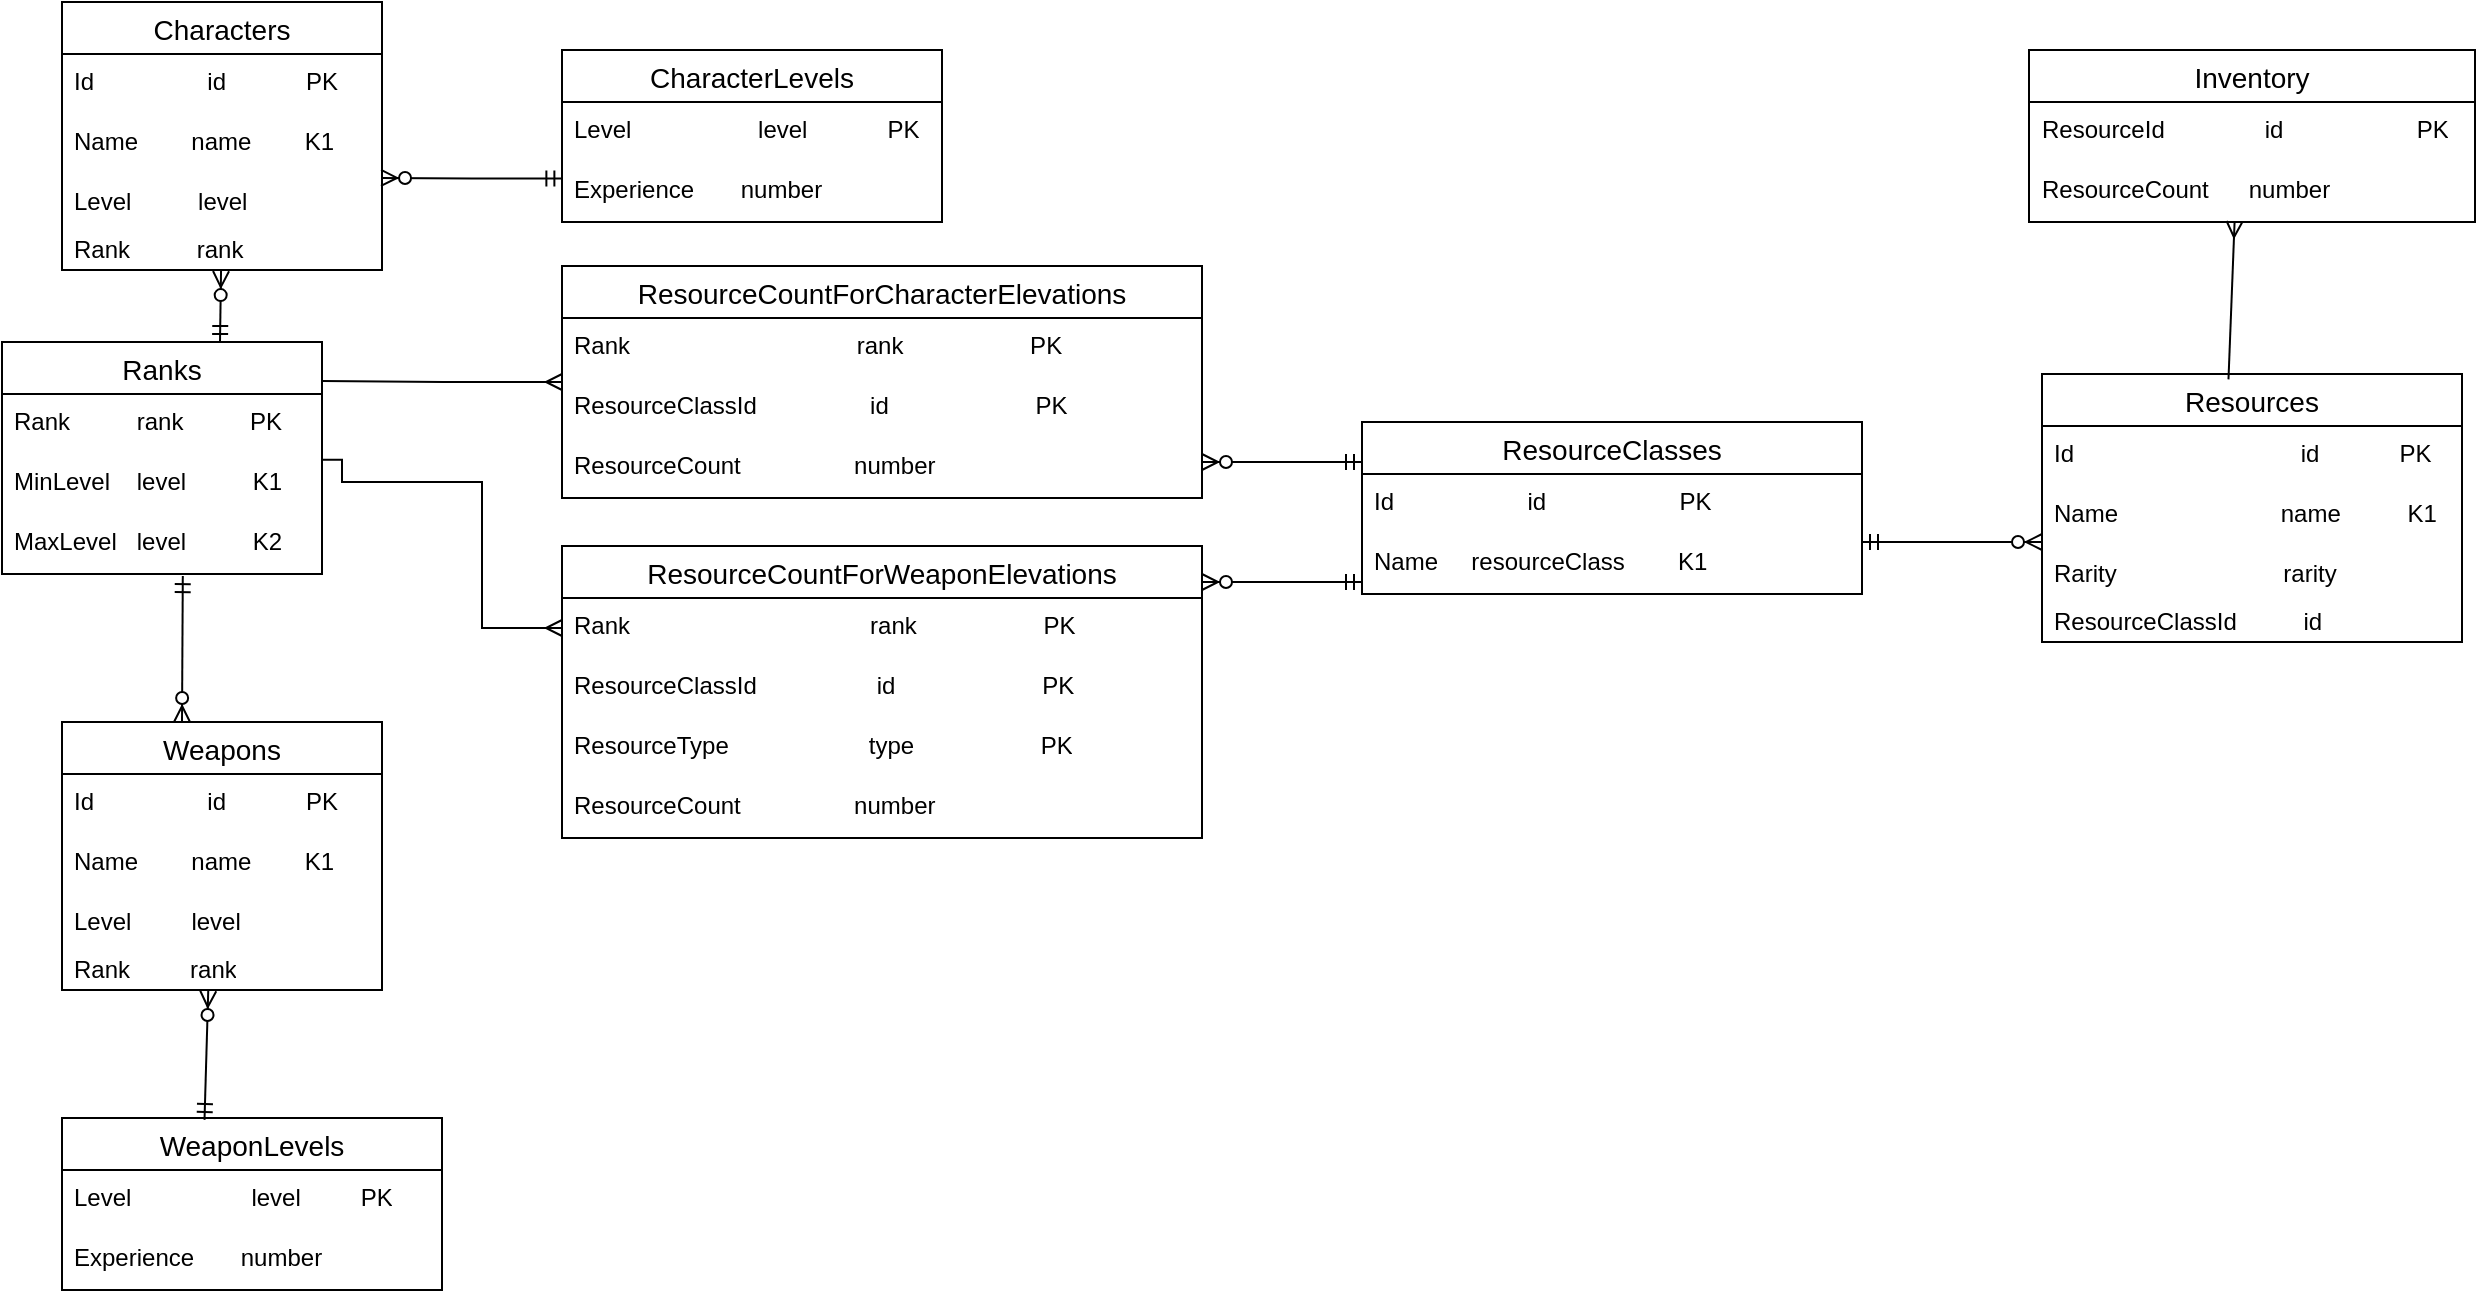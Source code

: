 <mxfile version="22.1.7" type="device">
  <diagram name="Страница — 1" id="cmlJvoD0FTOgaTUszq73">
    <mxGraphModel dx="1290" dy="566" grid="1" gridSize="10" guides="1" tooltips="1" connect="1" arrows="1" fold="1" page="1" pageScale="1" pageWidth="827" pageHeight="1169" math="0" shadow="0">
      <root>
        <mxCell id="0" />
        <mxCell id="1" parent="0" />
        <mxCell id="PH4KeS33Tz7tsbw5ySrN-1" value="Characters" style="swimlane;fontStyle=0;childLayout=stackLayout;horizontal=1;startSize=26;horizontalStack=0;resizeParent=1;resizeParentMax=0;resizeLast=0;collapsible=1;marginBottom=0;align=center;fontSize=14;" parent="1" vertex="1">
          <mxGeometry x="30" y="30" width="160" height="134" as="geometry" />
        </mxCell>
        <mxCell id="PH4KeS33Tz7tsbw5ySrN-2" value="Id&amp;nbsp; &amp;nbsp; &amp;nbsp; &amp;nbsp; &amp;nbsp; &amp;nbsp; &amp;nbsp; &amp;nbsp; &amp;nbsp;id&amp;nbsp; &amp;nbsp; &amp;nbsp; &amp;nbsp; &amp;nbsp; &amp;nbsp; PK" style="text;strokeColor=none;fillColor=none;spacingLeft=4;spacingRight=4;overflow=hidden;rotatable=0;points=[[0,0.5],[1,0.5]];portConstraint=eastwest;fontSize=12;whiteSpace=wrap;html=1;" parent="PH4KeS33Tz7tsbw5ySrN-1" vertex="1">
          <mxGeometry y="26" width="160" height="30" as="geometry" />
        </mxCell>
        <mxCell id="PH4KeS33Tz7tsbw5ySrN-3" value="Name&amp;nbsp; &amp;nbsp; &amp;nbsp; &amp;nbsp; name&amp;nbsp; &amp;nbsp; &amp;nbsp; &amp;nbsp; K1" style="text;strokeColor=none;fillColor=none;spacingLeft=4;spacingRight=4;overflow=hidden;rotatable=0;points=[[0,0.5],[1,0.5]];portConstraint=eastwest;fontSize=12;whiteSpace=wrap;html=1;" parent="PH4KeS33Tz7tsbw5ySrN-1" vertex="1">
          <mxGeometry y="56" width="160" height="30" as="geometry" />
        </mxCell>
        <mxCell id="PH4KeS33Tz7tsbw5ySrN-4" value="Level&amp;nbsp; &amp;nbsp; &amp;nbsp; &amp;nbsp; &amp;nbsp; level&amp;nbsp; &amp;nbsp; &amp;nbsp;" style="text;strokeColor=none;fillColor=none;spacingLeft=4;spacingRight=4;overflow=hidden;rotatable=0;points=[[0,0.5],[1,0.5]];portConstraint=eastwest;fontSize=12;whiteSpace=wrap;html=1;" parent="PH4KeS33Tz7tsbw5ySrN-1" vertex="1">
          <mxGeometry y="86" width="160" height="24" as="geometry" />
        </mxCell>
        <mxCell id="PH4KeS33Tz7tsbw5ySrN-5" value="Rank&amp;nbsp; &amp;nbsp; &amp;nbsp; &amp;nbsp; &amp;nbsp; rank" style="text;strokeColor=none;fillColor=none;spacingLeft=4;spacingRight=4;overflow=hidden;rotatable=0;points=[[0,0.5],[1,0.5]];portConstraint=eastwest;fontSize=12;whiteSpace=wrap;html=1;" parent="PH4KeS33Tz7tsbw5ySrN-1" vertex="1">
          <mxGeometry y="110" width="160" height="24" as="geometry" />
        </mxCell>
        <mxCell id="PH4KeS33Tz7tsbw5ySrN-23" value="Resources" style="swimlane;fontStyle=0;childLayout=stackLayout;horizontal=1;startSize=26;horizontalStack=0;resizeParent=1;resizeParentMax=0;resizeLast=0;collapsible=1;marginBottom=0;align=center;fontSize=14;" parent="1" vertex="1">
          <mxGeometry x="1020" y="216" width="210" height="134" as="geometry" />
        </mxCell>
        <mxCell id="PH4KeS33Tz7tsbw5ySrN-24" value="Id&amp;nbsp; &amp;nbsp; &amp;nbsp; &amp;nbsp; &amp;nbsp; &amp;nbsp; &amp;nbsp; &amp;nbsp; &amp;nbsp;&lt;span style=&quot;white-space: pre;&quot;&gt;&#x9;&lt;/span&gt;&lt;span style=&quot;white-space: pre;&quot;&gt;&#x9;&lt;/span&gt;&amp;nbsp; &amp;nbsp; &amp;nbsp;id&amp;nbsp; &amp;nbsp; &amp;nbsp; &amp;nbsp; &amp;nbsp; &amp;nbsp; PK" style="text;strokeColor=none;fillColor=none;spacingLeft=4;spacingRight=4;overflow=hidden;rotatable=0;points=[[0,0.5],[1,0.5]];portConstraint=eastwest;fontSize=12;whiteSpace=wrap;html=1;" parent="PH4KeS33Tz7tsbw5ySrN-23" vertex="1">
          <mxGeometry y="26" width="210" height="30" as="geometry" />
        </mxCell>
        <mxCell id="PH4KeS33Tz7tsbw5ySrN-25" value="Name&amp;nbsp; &amp;nbsp; &amp;nbsp; &amp;nbsp; &lt;span style=&quot;white-space: pre;&quot;&gt;&#x9;&lt;/span&gt;&amp;nbsp; &lt;span style=&quot;white-space: pre;&quot;&gt;&#x9;&lt;/span&gt;&amp;nbsp;&amp;nbsp;name&amp;nbsp; &amp;nbsp; &amp;nbsp; &amp;nbsp; &amp;nbsp; K1" style="text;strokeColor=none;fillColor=none;spacingLeft=4;spacingRight=4;overflow=hidden;rotatable=0;points=[[0,0.5],[1,0.5]];portConstraint=eastwest;fontSize=12;whiteSpace=wrap;html=1;" parent="PH4KeS33Tz7tsbw5ySrN-23" vertex="1">
          <mxGeometry y="56" width="210" height="30" as="geometry" />
        </mxCell>
        <mxCell id="PH4KeS33Tz7tsbw5ySrN-26" value="Rarity&amp;nbsp; &amp;nbsp; &amp;nbsp; &amp;nbsp; &amp;nbsp; &amp;nbsp; &amp;nbsp; &amp;nbsp; &amp;nbsp; &amp;nbsp; &amp;nbsp; &amp;nbsp; &amp;nbsp;rarity&amp;nbsp; &amp;nbsp; &amp;nbsp;" style="text;strokeColor=none;fillColor=none;spacingLeft=4;spacingRight=4;overflow=hidden;rotatable=0;points=[[0,0.5],[1,0.5]];portConstraint=eastwest;fontSize=12;whiteSpace=wrap;html=1;" parent="PH4KeS33Tz7tsbw5ySrN-23" vertex="1">
          <mxGeometry y="86" width="210" height="24" as="geometry" />
        </mxCell>
        <mxCell id="PH4KeS33Tz7tsbw5ySrN-27" value="ResourceClassId&amp;nbsp; &amp;nbsp; &amp;nbsp; &amp;nbsp; &amp;nbsp; id" style="text;strokeColor=none;fillColor=none;spacingLeft=4;spacingRight=4;overflow=hidden;rotatable=0;points=[[0,0.5],[1,0.5]];portConstraint=eastwest;fontSize=12;whiteSpace=wrap;html=1;" parent="PH4KeS33Tz7tsbw5ySrN-23" vertex="1">
          <mxGeometry y="110" width="210" height="24" as="geometry" />
        </mxCell>
        <mxCell id="PH4KeS33Tz7tsbw5ySrN-28" value="ResourceClasses" style="swimlane;fontStyle=0;childLayout=stackLayout;horizontal=1;startSize=26;horizontalStack=0;resizeParent=1;resizeParentMax=0;resizeLast=0;collapsible=1;marginBottom=0;align=center;fontSize=14;" parent="1" vertex="1">
          <mxGeometry x="680" y="240" width="250" height="86" as="geometry" />
        </mxCell>
        <mxCell id="PH4KeS33Tz7tsbw5ySrN-29" value="Id&amp;nbsp; &amp;nbsp; &amp;nbsp; &amp;nbsp; &amp;nbsp; &amp;nbsp; &amp;nbsp; &amp;nbsp; &amp;nbsp; &amp;nbsp; id&amp;nbsp; &amp;nbsp; &amp;nbsp; &amp;nbsp; &amp;nbsp; &amp;nbsp; &amp;nbsp; &amp;nbsp; &amp;nbsp; &amp;nbsp; PK" style="text;strokeColor=none;fillColor=none;spacingLeft=4;spacingRight=4;overflow=hidden;rotatable=0;points=[[0,0.5],[1,0.5]];portConstraint=eastwest;fontSize=12;whiteSpace=wrap;html=1;" parent="PH4KeS33Tz7tsbw5ySrN-28" vertex="1">
          <mxGeometry y="26" width="250" height="30" as="geometry" />
        </mxCell>
        <mxCell id="PH4KeS33Tz7tsbw5ySrN-30" value="Name&amp;nbsp; &amp;nbsp; &amp;nbsp;resourceClass&amp;nbsp; &amp;nbsp; &amp;nbsp; &amp;nbsp; K1" style="text;strokeColor=none;fillColor=none;spacingLeft=4;spacingRight=4;overflow=hidden;rotatable=0;points=[[0,0.5],[1,0.5]];portConstraint=eastwest;fontSize=12;whiteSpace=wrap;html=1;" parent="PH4KeS33Tz7tsbw5ySrN-28" vertex="1">
          <mxGeometry y="56" width="250" height="30" as="geometry" />
        </mxCell>
        <mxCell id="PH4KeS33Tz7tsbw5ySrN-32" value="ResourceCountForCharacterElevations" style="swimlane;fontStyle=0;childLayout=stackLayout;horizontal=1;startSize=26;horizontalStack=0;resizeParent=1;resizeParentMax=0;resizeLast=0;collapsible=1;marginBottom=0;align=center;fontSize=14;" parent="1" vertex="1">
          <mxGeometry x="280" y="162" width="320" height="116" as="geometry" />
        </mxCell>
        <mxCell id="PH4KeS33Tz7tsbw5ySrN-33" value="Rank&amp;nbsp; &amp;nbsp; &amp;nbsp; &amp;nbsp; &amp;nbsp; &amp;nbsp; &amp;nbsp; &amp;nbsp; &amp;nbsp; &amp;nbsp; &amp;nbsp; &amp;nbsp; &amp;nbsp; &amp;nbsp; &amp;nbsp; &amp;nbsp; &amp;nbsp; rank&amp;nbsp; &amp;nbsp; &amp;nbsp; &amp;nbsp; &amp;nbsp; &amp;nbsp; &amp;nbsp; &amp;nbsp; &amp;nbsp; &amp;nbsp;PK" style="text;strokeColor=none;fillColor=none;spacingLeft=4;spacingRight=4;overflow=hidden;rotatable=0;points=[[0,0.5],[1,0.5]];portConstraint=eastwest;fontSize=12;whiteSpace=wrap;html=1;" parent="PH4KeS33Tz7tsbw5ySrN-32" vertex="1">
          <mxGeometry y="26" width="320" height="30" as="geometry" />
        </mxCell>
        <mxCell id="PH4KeS33Tz7tsbw5ySrN-34" value="ResourceClassId&amp;nbsp; &amp;nbsp; &amp;nbsp; &amp;nbsp; &amp;nbsp; &amp;nbsp; &amp;nbsp; &amp;nbsp; &amp;nbsp;id&amp;nbsp; &amp;nbsp; &amp;nbsp; &amp;nbsp; &amp;nbsp; &amp;nbsp; &amp;nbsp; &amp;nbsp; &amp;nbsp; &amp;nbsp; &amp;nbsp; PK" style="text;strokeColor=none;fillColor=none;spacingLeft=4;spacingRight=4;overflow=hidden;rotatable=0;points=[[0,0.5],[1,0.5]];portConstraint=eastwest;fontSize=12;whiteSpace=wrap;html=1;" parent="PH4KeS33Tz7tsbw5ySrN-32" vertex="1">
          <mxGeometry y="56" width="320" height="30" as="geometry" />
        </mxCell>
        <mxCell id="PH4KeS33Tz7tsbw5ySrN-35" value="ResourceCount&amp;nbsp; &amp;nbsp; &amp;nbsp; &amp;nbsp; &amp;nbsp; &amp;nbsp; &amp;nbsp; &amp;nbsp; &amp;nbsp;number" style="text;strokeColor=none;fillColor=none;spacingLeft=4;spacingRight=4;overflow=hidden;rotatable=0;points=[[0,0.5],[1,0.5]];portConstraint=eastwest;fontSize=12;whiteSpace=wrap;html=1;" parent="PH4KeS33Tz7tsbw5ySrN-32" vertex="1">
          <mxGeometry y="86" width="320" height="30" as="geometry" />
        </mxCell>
        <mxCell id="PH4KeS33Tz7tsbw5ySrN-36" value="CharacterLevels" style="swimlane;fontStyle=0;childLayout=stackLayout;horizontal=1;startSize=26;horizontalStack=0;resizeParent=1;resizeParentMax=0;resizeLast=0;collapsible=1;marginBottom=0;align=center;fontSize=14;" parent="1" vertex="1">
          <mxGeometry x="280" y="54" width="190" height="86" as="geometry" />
        </mxCell>
        <mxCell id="PH4KeS33Tz7tsbw5ySrN-37" value="Level&amp;nbsp; &amp;nbsp; &amp;nbsp; &amp;nbsp; &amp;nbsp; &amp;nbsp; &amp;nbsp; &amp;nbsp; &amp;nbsp; &amp;nbsp;level&amp;nbsp; &amp;nbsp; &amp;nbsp; &amp;nbsp; &amp;nbsp; &amp;nbsp; PK" style="text;strokeColor=none;fillColor=none;spacingLeft=4;spacingRight=4;overflow=hidden;rotatable=0;points=[[0,0.5],[1,0.5]];portConstraint=eastwest;fontSize=12;whiteSpace=wrap;html=1;" parent="PH4KeS33Tz7tsbw5ySrN-36" vertex="1">
          <mxGeometry y="26" width="190" height="30" as="geometry" />
        </mxCell>
        <mxCell id="PH4KeS33Tz7tsbw5ySrN-38" value="Experience&amp;nbsp; &amp;nbsp; &amp;nbsp; &amp;nbsp;number&amp;nbsp; &amp;nbsp; &amp;nbsp; &amp;nbsp; &amp;nbsp; &amp;nbsp; &amp;nbsp; &amp;nbsp; &amp;nbsp;&amp;nbsp;" style="text;strokeColor=none;fillColor=none;spacingLeft=4;spacingRight=4;overflow=hidden;rotatable=0;points=[[0,0.5],[1,0.5]];portConstraint=eastwest;fontSize=12;whiteSpace=wrap;html=1;" parent="PH4KeS33Tz7tsbw5ySrN-36" vertex="1">
          <mxGeometry y="56" width="190" height="30" as="geometry" />
        </mxCell>
        <mxCell id="PH4KeS33Tz7tsbw5ySrN-43" value="Weapons" style="swimlane;fontStyle=0;childLayout=stackLayout;horizontal=1;startSize=26;horizontalStack=0;resizeParent=1;resizeParentMax=0;resizeLast=0;collapsible=1;marginBottom=0;align=center;fontSize=14;" parent="1" vertex="1">
          <mxGeometry x="30" y="390" width="160" height="134" as="geometry" />
        </mxCell>
        <mxCell id="PH4KeS33Tz7tsbw5ySrN-44" value="Id&amp;nbsp; &amp;nbsp; &amp;nbsp; &amp;nbsp; &amp;nbsp; &amp;nbsp; &amp;nbsp; &amp;nbsp; &amp;nbsp;id&amp;nbsp; &amp;nbsp; &amp;nbsp; &amp;nbsp; &amp;nbsp; &amp;nbsp; PK" style="text;strokeColor=none;fillColor=none;spacingLeft=4;spacingRight=4;overflow=hidden;rotatable=0;points=[[0,0.5],[1,0.5]];portConstraint=eastwest;fontSize=12;whiteSpace=wrap;html=1;" parent="PH4KeS33Tz7tsbw5ySrN-43" vertex="1">
          <mxGeometry y="26" width="160" height="30" as="geometry" />
        </mxCell>
        <mxCell id="PH4KeS33Tz7tsbw5ySrN-45" value="Name&amp;nbsp; &amp;nbsp; &amp;nbsp; &amp;nbsp; name&amp;nbsp; &amp;nbsp; &amp;nbsp; &amp;nbsp; K1" style="text;strokeColor=none;fillColor=none;spacingLeft=4;spacingRight=4;overflow=hidden;rotatable=0;points=[[0,0.5],[1,0.5]];portConstraint=eastwest;fontSize=12;whiteSpace=wrap;html=1;" parent="PH4KeS33Tz7tsbw5ySrN-43" vertex="1">
          <mxGeometry y="56" width="160" height="30" as="geometry" />
        </mxCell>
        <mxCell id="PH4KeS33Tz7tsbw5ySrN-46" value="Level&amp;nbsp; &amp;nbsp; &amp;nbsp; &amp;nbsp; &amp;nbsp;level&amp;nbsp; &amp;nbsp; &amp;nbsp;" style="text;strokeColor=none;fillColor=none;spacingLeft=4;spacingRight=4;overflow=hidden;rotatable=0;points=[[0,0.5],[1,0.5]];portConstraint=eastwest;fontSize=12;whiteSpace=wrap;html=1;" parent="PH4KeS33Tz7tsbw5ySrN-43" vertex="1">
          <mxGeometry y="86" width="160" height="24" as="geometry" />
        </mxCell>
        <mxCell id="PH4KeS33Tz7tsbw5ySrN-47" value="Rank&amp;nbsp; &amp;nbsp; &amp;nbsp; &amp;nbsp; &amp;nbsp;rank" style="text;strokeColor=none;fillColor=none;spacingLeft=4;spacingRight=4;overflow=hidden;rotatable=0;points=[[0,0.5],[1,0.5]];portConstraint=eastwest;fontSize=12;whiteSpace=wrap;html=1;" parent="PH4KeS33Tz7tsbw5ySrN-43" vertex="1">
          <mxGeometry y="110" width="160" height="24" as="geometry" />
        </mxCell>
        <mxCell id="PH4KeS33Tz7tsbw5ySrN-48" value="ResourceCountForWeaponElevations" style="swimlane;fontStyle=0;childLayout=stackLayout;horizontal=1;startSize=26;horizontalStack=0;resizeParent=1;resizeParentMax=0;resizeLast=0;collapsible=1;marginBottom=0;align=center;fontSize=14;" parent="1" vertex="1">
          <mxGeometry x="280" y="302" width="320" height="146" as="geometry" />
        </mxCell>
        <mxCell id="PH4KeS33Tz7tsbw5ySrN-49" value="Rank&amp;nbsp; &amp;nbsp; &amp;nbsp; &amp;nbsp; &amp;nbsp; &amp;nbsp; &amp;nbsp; &amp;nbsp; &amp;nbsp; &amp;nbsp; &amp;nbsp; &amp;nbsp; &amp;nbsp; &amp;nbsp; &amp;nbsp; &amp;nbsp; &amp;nbsp; &amp;nbsp; rank&amp;nbsp; &amp;nbsp; &amp;nbsp; &amp;nbsp; &amp;nbsp; &amp;nbsp; &amp;nbsp; &amp;nbsp; &amp;nbsp; &amp;nbsp;PK" style="text;strokeColor=none;fillColor=none;spacingLeft=4;spacingRight=4;overflow=hidden;rotatable=0;points=[[0,0.5],[1,0.5]];portConstraint=eastwest;fontSize=12;whiteSpace=wrap;html=1;" parent="PH4KeS33Tz7tsbw5ySrN-48" vertex="1">
          <mxGeometry y="26" width="320" height="30" as="geometry" />
        </mxCell>
        <mxCell id="PH4KeS33Tz7tsbw5ySrN-50" value="ResourceClassId&amp;nbsp; &amp;nbsp; &amp;nbsp; &amp;nbsp; &amp;nbsp; &amp;nbsp; &amp;nbsp; &amp;nbsp; &amp;nbsp; id&amp;nbsp; &amp;nbsp; &amp;nbsp; &amp;nbsp; &amp;nbsp; &amp;nbsp; &amp;nbsp; &amp;nbsp; &amp;nbsp; &amp;nbsp; &amp;nbsp; PK" style="text;strokeColor=none;fillColor=none;spacingLeft=4;spacingRight=4;overflow=hidden;rotatable=0;points=[[0,0.5],[1,0.5]];portConstraint=eastwest;fontSize=12;whiteSpace=wrap;html=1;" parent="PH4KeS33Tz7tsbw5ySrN-48" vertex="1">
          <mxGeometry y="56" width="320" height="30" as="geometry" />
        </mxCell>
        <mxCell id="PH4KeS33Tz7tsbw5ySrN-54" value="ResourceType&amp;nbsp; &amp;nbsp; &amp;nbsp; &amp;nbsp; &amp;nbsp; &amp;nbsp; &amp;nbsp; &amp;nbsp; &amp;nbsp; &amp;nbsp; &amp;nbsp;type&amp;nbsp; &amp;nbsp; &amp;nbsp; &amp;nbsp; &amp;nbsp; &amp;nbsp; &amp;nbsp; &amp;nbsp; &amp;nbsp; &amp;nbsp;PK" style="text;strokeColor=none;fillColor=none;spacingLeft=4;spacingRight=4;overflow=hidden;rotatable=0;points=[[0,0.5],[1,0.5]];portConstraint=eastwest;fontSize=12;whiteSpace=wrap;html=1;" parent="PH4KeS33Tz7tsbw5ySrN-48" vertex="1">
          <mxGeometry y="86" width="320" height="30" as="geometry" />
        </mxCell>
        <mxCell id="PH4KeS33Tz7tsbw5ySrN-51" value="ResourceCount&amp;nbsp; &amp;nbsp; &amp;nbsp; &amp;nbsp; &amp;nbsp; &amp;nbsp; &amp;nbsp; &amp;nbsp; &amp;nbsp;number" style="text;strokeColor=none;fillColor=none;spacingLeft=4;spacingRight=4;overflow=hidden;rotatable=0;points=[[0,0.5],[1,0.5]];portConstraint=eastwest;fontSize=12;whiteSpace=wrap;html=1;" parent="PH4KeS33Tz7tsbw5ySrN-48" vertex="1">
          <mxGeometry y="116" width="320" height="30" as="geometry" />
        </mxCell>
        <mxCell id="PH4KeS33Tz7tsbw5ySrN-55" value="WeaponLevels" style="swimlane;fontStyle=0;childLayout=stackLayout;horizontal=1;startSize=26;horizontalStack=0;resizeParent=1;resizeParentMax=0;resizeLast=0;collapsible=1;marginBottom=0;align=center;fontSize=14;" parent="1" vertex="1">
          <mxGeometry x="30" y="588" width="190" height="86" as="geometry" />
        </mxCell>
        <mxCell id="PH4KeS33Tz7tsbw5ySrN-56" value="Level&amp;nbsp; &amp;nbsp; &amp;nbsp; &amp;nbsp; &amp;nbsp; &amp;nbsp; &amp;nbsp; &amp;nbsp; &amp;nbsp; level&amp;nbsp; &amp;nbsp; &amp;nbsp; &amp;nbsp; &amp;nbsp;PK" style="text;strokeColor=none;fillColor=none;spacingLeft=4;spacingRight=4;overflow=hidden;rotatable=0;points=[[0,0.5],[1,0.5]];portConstraint=eastwest;fontSize=12;whiteSpace=wrap;html=1;" parent="PH4KeS33Tz7tsbw5ySrN-55" vertex="1">
          <mxGeometry y="26" width="190" height="30" as="geometry" />
        </mxCell>
        <mxCell id="PH4KeS33Tz7tsbw5ySrN-57" value="Experience&amp;nbsp; &amp;nbsp; &amp;nbsp; &amp;nbsp;number&amp;nbsp; &amp;nbsp; &amp;nbsp; &amp;nbsp; &amp;nbsp; &amp;nbsp; &amp;nbsp; &amp;nbsp; &amp;nbsp;&amp;nbsp;" style="text;strokeColor=none;fillColor=none;spacingLeft=4;spacingRight=4;overflow=hidden;rotatable=0;points=[[0,0.5],[1,0.5]];portConstraint=eastwest;fontSize=12;whiteSpace=wrap;html=1;" parent="PH4KeS33Tz7tsbw5ySrN-55" vertex="1">
          <mxGeometry y="56" width="190" height="30" as="geometry" />
        </mxCell>
        <mxCell id="PH4KeS33Tz7tsbw5ySrN-58" value="Inventory" style="swimlane;fontStyle=0;childLayout=stackLayout;horizontal=1;startSize=26;horizontalStack=0;resizeParent=1;resizeParentMax=0;resizeLast=0;collapsible=1;marginBottom=0;align=center;fontSize=14;" parent="1" vertex="1">
          <mxGeometry x="1013.5" y="54" width="223" height="86" as="geometry" />
        </mxCell>
        <mxCell id="PH4KeS33Tz7tsbw5ySrN-59" value="ResourceId&amp;nbsp; &amp;nbsp; &amp;nbsp; &amp;nbsp; &amp;nbsp; &amp;nbsp; &amp;nbsp; &amp;nbsp;id&amp;nbsp; &amp;nbsp; &amp;nbsp; &amp;nbsp; &amp;nbsp; &amp;nbsp; &amp;nbsp; &amp;nbsp; &amp;nbsp; &amp;nbsp; PK" style="text;strokeColor=none;fillColor=none;spacingLeft=4;spacingRight=4;overflow=hidden;rotatable=0;points=[[0,0.5],[1,0.5]];portConstraint=eastwest;fontSize=12;whiteSpace=wrap;html=1;" parent="PH4KeS33Tz7tsbw5ySrN-58" vertex="1">
          <mxGeometry y="26" width="223" height="30" as="geometry" />
        </mxCell>
        <mxCell id="PH4KeS33Tz7tsbw5ySrN-60" value="ResourceCount&amp;nbsp; &amp;nbsp; &amp;nbsp; number" style="text;strokeColor=none;fillColor=none;spacingLeft=4;spacingRight=4;overflow=hidden;rotatable=0;points=[[0,0.5],[1,0.5]];portConstraint=eastwest;fontSize=12;whiteSpace=wrap;html=1;" parent="PH4KeS33Tz7tsbw5ySrN-58" vertex="1">
          <mxGeometry y="56" width="223" height="30" as="geometry" />
        </mxCell>
        <mxCell id="PH4KeS33Tz7tsbw5ySrN-65" value="" style="edgeStyle=orthogonalEdgeStyle;fontSize=12;html=1;endArrow=ERmany;rounded=0;entryX=1.01;entryY=0.88;entryDx=0;entryDy=0;entryPerimeter=0;" parent="1" edge="1">
          <mxGeometry width="100" height="100" relative="1" as="geometry">
            <mxPoint x="160" y="219.5" as="sourcePoint" />
            <mxPoint x="280" y="220" as="targetPoint" />
          </mxGeometry>
        </mxCell>
        <mxCell id="PH4KeS33Tz7tsbw5ySrN-72" value="" style="edgeStyle=orthogonalEdgeStyle;fontSize=12;html=1;endArrow=ERzeroToMany;startArrow=ERmandOne;rounded=0;entryX=0.997;entryY=0.081;entryDx=0;entryDy=0;entryPerimeter=0;exitX=0.001;exitY=0.273;exitDx=0;exitDy=0;exitPerimeter=0;" parent="1" source="PH4KeS33Tz7tsbw5ySrN-38" target="PH4KeS33Tz7tsbw5ySrN-4" edge="1">
          <mxGeometry width="100" height="100" relative="1" as="geometry">
            <mxPoint x="260" y="230" as="sourcePoint" />
            <mxPoint x="360" y="130" as="targetPoint" />
          </mxGeometry>
        </mxCell>
        <mxCell id="PH4KeS33Tz7tsbw5ySrN-73" value="" style="fontSize=12;html=1;endArrow=ERzeroToMany;startArrow=ERmandOne;rounded=0;entryX=0.457;entryY=1.02;entryDx=0;entryDy=0;entryPerimeter=0;exitX=0.375;exitY=0.011;exitDx=0;exitDy=0;exitPerimeter=0;" parent="1" source="PH4KeS33Tz7tsbw5ySrN-55" target="PH4KeS33Tz7tsbw5ySrN-47" edge="1">
          <mxGeometry width="100" height="100" relative="1" as="geometry">
            <mxPoint x="300" y="558" as="sourcePoint" />
            <mxPoint x="210" y="558" as="targetPoint" />
          </mxGeometry>
        </mxCell>
        <mxCell id="PH4KeS33Tz7tsbw5ySrN-75" value="" style="fontSize=12;html=1;endArrow=ERzeroToMany;startArrow=ERmandOne;rounded=0;exitX=0.565;exitY=1.035;exitDx=0;exitDy=0;exitPerimeter=0;" parent="1" source="CoExEp1wG0O5-q8CopMu-2" edge="1">
          <mxGeometry width="100" height="100" relative="1" as="geometry">
            <mxPoint x="110" y="260" as="sourcePoint" />
            <mxPoint x="90" y="390" as="targetPoint" />
          </mxGeometry>
        </mxCell>
        <mxCell id="PH4KeS33Tz7tsbw5ySrN-76" value="" style="edgeStyle=orthogonalEdgeStyle;fontSize=12;html=1;endArrow=ERzeroToMany;startArrow=ERmandOne;rounded=0;entryX=0.497;entryY=1.023;entryDx=0;entryDy=0;entryPerimeter=0;" parent="1" target="PH4KeS33Tz7tsbw5ySrN-5" edge="1">
          <mxGeometry width="100" height="100" relative="1" as="geometry">
            <mxPoint x="109" y="200" as="sourcePoint" />
            <mxPoint x="109.24" y="170" as="targetPoint" />
          </mxGeometry>
        </mxCell>
        <mxCell id="PH4KeS33Tz7tsbw5ySrN-78" value="" style="edgeStyle=orthogonalEdgeStyle;fontSize=12;html=1;endArrow=ERzeroToMany;startArrow=ERmandOne;rounded=0;entryX=0.997;entryY=0.081;entryDx=0;entryDy=0;entryPerimeter=0;" parent="1" edge="1">
          <mxGeometry width="100" height="100" relative="1" as="geometry">
            <mxPoint x="680" y="260" as="sourcePoint" />
            <mxPoint x="600" y="260" as="targetPoint" />
          </mxGeometry>
        </mxCell>
        <mxCell id="PH4KeS33Tz7tsbw5ySrN-79" value="" style="edgeStyle=orthogonalEdgeStyle;fontSize=12;html=1;endArrow=ERzeroToMany;startArrow=ERmandOne;rounded=0;entryX=0.997;entryY=0.081;entryDx=0;entryDy=0;entryPerimeter=0;" parent="1" edge="1">
          <mxGeometry width="100" height="100" relative="1" as="geometry">
            <mxPoint x="680" y="320" as="sourcePoint" />
            <mxPoint x="600" y="320" as="targetPoint" />
          </mxGeometry>
        </mxCell>
        <mxCell id="PH4KeS33Tz7tsbw5ySrN-80" value="" style="edgeStyle=orthogonalEdgeStyle;fontSize=12;html=1;endArrow=ERzeroToMany;startArrow=ERmandOne;rounded=0;entryX=0.997;entryY=0.081;entryDx=0;entryDy=0;entryPerimeter=0;exitX=0.001;exitY=0.273;exitDx=0;exitDy=0;exitPerimeter=0;" parent="1" edge="1">
          <mxGeometry width="100" height="100" relative="1" as="geometry">
            <mxPoint x="930" y="300" as="sourcePoint" />
            <mxPoint x="1020" y="300" as="targetPoint" />
          </mxGeometry>
        </mxCell>
        <mxCell id="PH4KeS33Tz7tsbw5ySrN-81" value="" style="fontSize=12;html=1;endArrow=ERmany;rounded=0;exitX=0.444;exitY=0.02;exitDx=0;exitDy=0;exitPerimeter=0;entryX=0.461;entryY=0.988;entryDx=0;entryDy=0;entryPerimeter=0;" parent="1" source="PH4KeS33Tz7tsbw5ySrN-23" target="PH4KeS33Tz7tsbw5ySrN-60" edge="1">
          <mxGeometry width="100" height="100" relative="1" as="geometry">
            <mxPoint x="1211.5" y="180.5" as="sourcePoint" />
            <mxPoint x="1140" y="140" as="targetPoint" />
          </mxGeometry>
        </mxCell>
        <mxCell id="PH4KeS33Tz7tsbw5ySrN-82" value="Ranks" style="swimlane;fontStyle=0;childLayout=stackLayout;horizontal=1;startSize=26;horizontalStack=0;resizeParent=1;resizeParentMax=0;resizeLast=0;collapsible=1;marginBottom=0;align=center;fontSize=14;" parent="1" vertex="1">
          <mxGeometry y="200" width="160" height="116" as="geometry" />
        </mxCell>
        <mxCell id="PH4KeS33Tz7tsbw5ySrN-83" value="Rank&amp;nbsp; &amp;nbsp; &amp;nbsp; &amp;nbsp; &amp;nbsp; rank&amp;nbsp; &amp;nbsp; &amp;nbsp; &amp;nbsp; &amp;nbsp; PK" style="text;strokeColor=none;fillColor=none;spacingLeft=4;spacingRight=4;overflow=hidden;rotatable=0;points=[[0,0.5],[1,0.5]];portConstraint=eastwest;fontSize=12;whiteSpace=wrap;html=1;" parent="PH4KeS33Tz7tsbw5ySrN-82" vertex="1">
          <mxGeometry y="26" width="160" height="30" as="geometry" />
        </mxCell>
        <mxCell id="CoExEp1wG0O5-q8CopMu-1" value="MinLevel&amp;nbsp; &amp;nbsp; level&amp;nbsp; &amp;nbsp; &amp;nbsp; &amp;nbsp; &amp;nbsp; K1" style="text;strokeColor=none;fillColor=none;spacingLeft=4;spacingRight=4;overflow=hidden;rotatable=0;points=[[0,0.5],[1,0.5]];portConstraint=eastwest;fontSize=12;whiteSpace=wrap;html=1;" parent="PH4KeS33Tz7tsbw5ySrN-82" vertex="1">
          <mxGeometry y="56" width="160" height="30" as="geometry" />
        </mxCell>
        <mxCell id="CoExEp1wG0O5-q8CopMu-2" value="MaxLevel&amp;nbsp; &amp;nbsp;level&amp;nbsp; &amp;nbsp; &amp;nbsp; &amp;nbsp; &amp;nbsp; K2" style="text;strokeColor=none;fillColor=none;spacingLeft=4;spacingRight=4;overflow=hidden;rotatable=0;points=[[0,0.5],[1,0.5]];portConstraint=eastwest;fontSize=12;whiteSpace=wrap;html=1;" parent="PH4KeS33Tz7tsbw5ySrN-82" vertex="1">
          <mxGeometry y="86" width="160" height="30" as="geometry" />
        </mxCell>
        <mxCell id="PH4KeS33Tz7tsbw5ySrN-68" value="" style="edgeStyle=orthogonalEdgeStyle;fontSize=12;html=1;endArrow=ERmany;rounded=0;exitX=1;exitY=0.095;exitDx=0;exitDy=0;entryX=0;entryY=0.5;entryDx=0;entryDy=0;exitPerimeter=0;" parent="1" source="CoExEp1wG0O5-q8CopMu-1" target="PH4KeS33Tz7tsbw5ySrN-49" edge="1">
          <mxGeometry width="100" height="100" relative="1" as="geometry">
            <mxPoint x="150" y="240" as="sourcePoint" />
            <mxPoint x="270" y="350" as="targetPoint" />
            <Array as="points">
              <mxPoint x="170" y="259" />
              <mxPoint x="170" y="270" />
              <mxPoint x="240" y="270" />
              <mxPoint x="240" y="343" />
            </Array>
          </mxGeometry>
        </mxCell>
      </root>
    </mxGraphModel>
  </diagram>
</mxfile>
